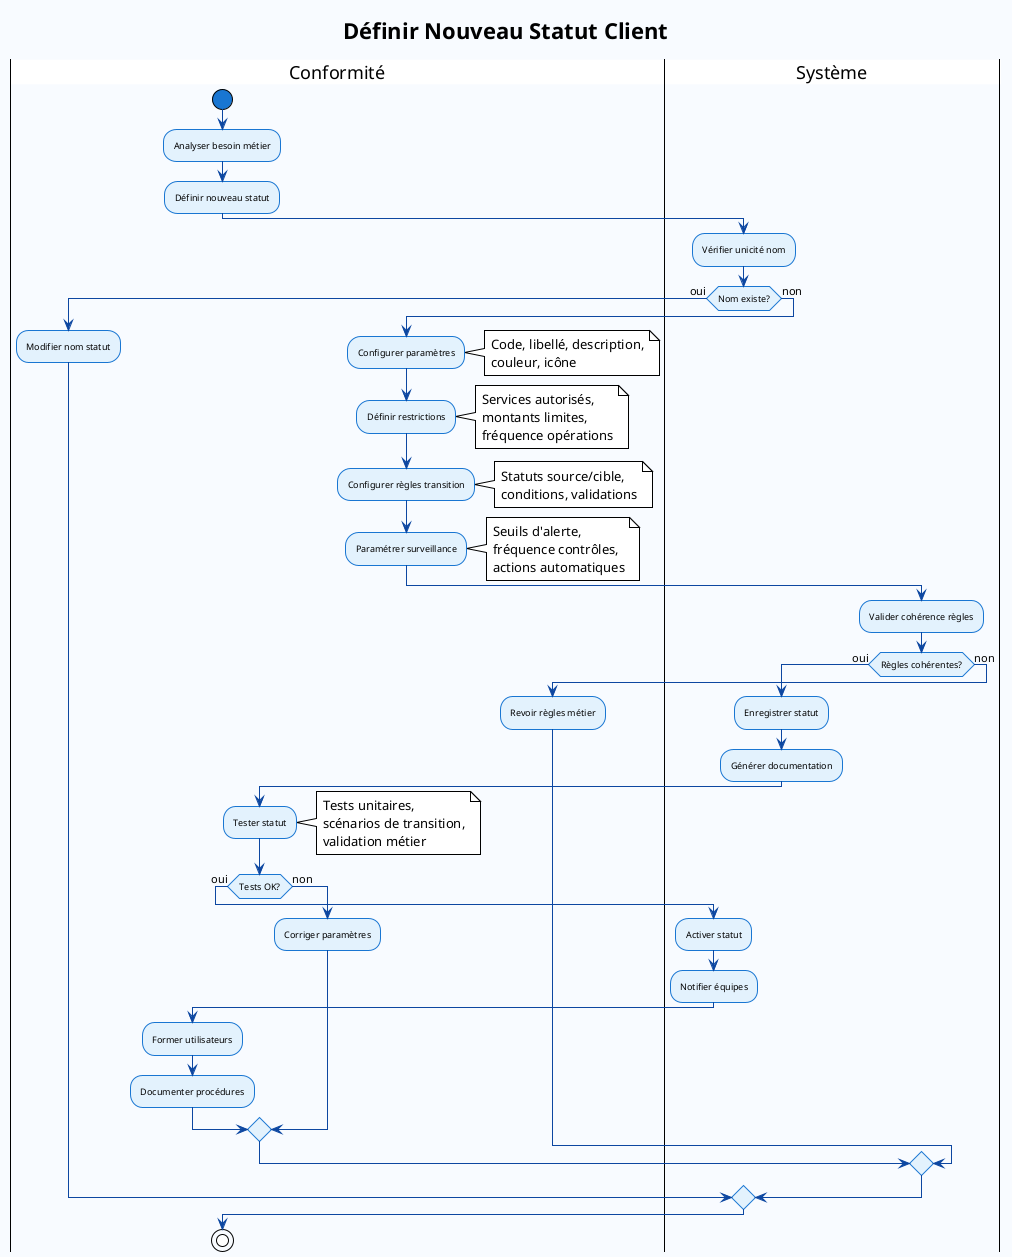 @startuml Activite_DefinirStatut
!theme plain
skinparam backgroundColor #F8FBFF
skinparam activity {
    StartColor #1976D2
    EndColor #1976D2
    BarColor #0D47A1
    ArrowColor #0D47A1
    BackgroundColor #E3F2FD
    BorderColor #1976D2
    FontSize 9
}
skinparam note FontSize 8

title Définir Nouveau Statut Client

|Conformité|
start
:Analyser besoin métier;
:Définir nouveau statut;

|Système|
:Vérifier unicité nom;

if (Nom existe?) then (oui)
    |Conformité|
    :Modifier nom statut;
else (non)
    |Conformité|
    :Configurer paramètres;
    note right: Code, libellé, description,\ncouleur, icône
    
    :Définir restrictions;
    note right: Services autorisés,\nmontants limites,\nfréquence opérations
    
    :Configurer règles transition;
    note right: Statuts source/cible,\nconditions, validations
    
    :Paramétrer surveillance;
    note right: Seuils d'alerte,\nfréquence contrôles,\nactions automatiques
    
    |Système|
    :Valider cohérence règles;
    
    if (Règles cohérentes?) then (oui)
        :Enregistrer statut;
        :Générer documentation;
        
        |Conformité|
        :Tester statut;
        note right: Tests unitaires,\nscénarios de transition,\nvalidation métier
        
        if (Tests OK?) then (oui)
            |Système|
            :Activer statut;
            :Notifier équipes;
            
            |Conformité|
            :Former utilisateurs;
            :Documenter procédures;
            
        else (non)
            :Corriger paramètres;
        endif
        
    else (non)
        |Conformité|
        :Revoir règles métier;
    endif
endif

stop

@enduml
